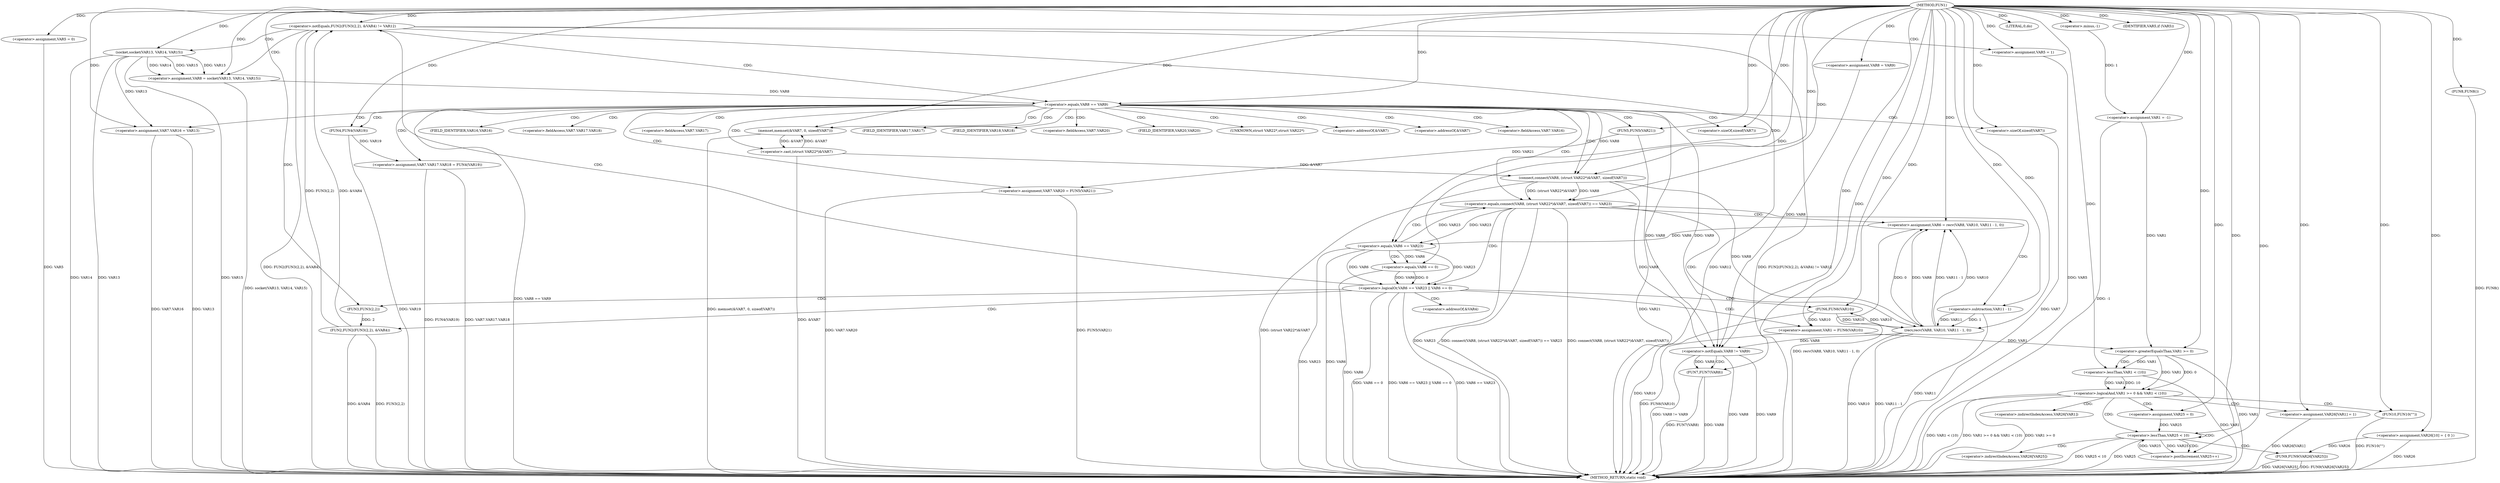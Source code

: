 digraph FUN1 {  
"1000100" [label = "(METHOD,FUN1)" ]
"1000262" [label = "(METHOD_RETURN,static void)" ]
"1000103" [label = "(<operator>.assignment,VAR1 = -1)" ]
"1000105" [label = "(<operator>.minus,-1)" ]
"1000112" [label = "(<operator>.assignment,VAR5 = 0)" ]
"1000118" [label = "(<operator>.assignment,VAR8 = VAR9)" ]
"1000125" [label = "(<operator>.notEquals,FUN2(FUN3(2,2), &VAR4) != VAR12)" ]
"1000126" [label = "(FUN2,FUN2(FUN3(2,2), &VAR4))" ]
"1000127" [label = "(FUN3,FUN3(2,2))" ]
"1000135" [label = "(<operator>.assignment,VAR5 = 1)" ]
"1000138" [label = "(<operator>.assignment,VAR8 = socket(VAR13, VAR14, VAR15))" ]
"1000140" [label = "(socket,socket(VAR13, VAR14, VAR15))" ]
"1000145" [label = "(<operator>.equals,VAR8 == VAR9)" ]
"1000150" [label = "(memset,memset(&VAR7, 0, sizeof(VAR7)))" ]
"1000154" [label = "(<operator>.sizeOf,sizeof(VAR7))" ]
"1000156" [label = "(<operator>.assignment,VAR7.VAR16 = VAR13)" ]
"1000161" [label = "(<operator>.assignment,VAR7.VAR17.VAR18 = FUN4(VAR19))" ]
"1000167" [label = "(FUN4,FUN4(VAR19))" ]
"1000169" [label = "(<operator>.assignment,VAR7.VAR20 = FUN5(VAR21))" ]
"1000173" [label = "(FUN5,FUN5(VAR21))" ]
"1000176" [label = "(<operator>.equals,connect(VAR8, (struct VAR22*)&VAR7, sizeof(VAR7)) == VAR23)" ]
"1000177" [label = "(connect,connect(VAR8, (struct VAR22*)&VAR7, sizeof(VAR7)))" ]
"1000179" [label = "(<operator>.cast,(struct VAR22*)&VAR7)" ]
"1000183" [label = "(<operator>.sizeOf,sizeof(VAR7))" ]
"1000188" [label = "(<operator>.assignment,VAR6 = recv(VAR8, VAR10, VAR11 - 1, 0))" ]
"1000190" [label = "(recv,recv(VAR8, VAR10, VAR11 - 1, 0))" ]
"1000193" [label = "(<operator>.subtraction,VAR11 - 1)" ]
"1000198" [label = "(<operator>.logicalOr,VAR6 == VAR23 || VAR6 == 0)" ]
"1000199" [label = "(<operator>.equals,VAR6 == VAR23)" ]
"1000202" [label = "(<operator>.equals,VAR6 == 0)" ]
"1000207" [label = "(<operator>.assignment,VAR1 = FUN6(VAR10))" ]
"1000209" [label = "(FUN6,FUN6(VAR10))" ]
"1000211" [label = "(LITERAL,0,do)" ]
"1000213" [label = "(<operator>.notEquals,VAR8 != VAR9)" ]
"1000217" [label = "(FUN7,FUN7(VAR8))" ]
"1000220" [label = "(IDENTIFIER,VAR5,if (VAR5))" ]
"1000222" [label = "(FUN8,FUN8())" ]
"1000228" [label = "(<operator>.assignment,VAR26[10] = { 0 })" ]
"1000231" [label = "(<operator>.logicalAnd,VAR1 >= 0 && VAR1 < (10))" ]
"1000232" [label = "(<operator>.greaterEqualsThan,VAR1 >= 0)" ]
"1000235" [label = "(<operator>.lessThan,VAR1 < (10))" ]
"1000239" [label = "(<operator>.assignment,VAR26[VAR1] = 1)" ]
"1000245" [label = "(<operator>.assignment,VAR25 = 0)" ]
"1000248" [label = "(<operator>.lessThan,VAR25 < 10)" ]
"1000251" [label = "(<operator>.postIncrement,VAR25++)" ]
"1000254" [label = "(FUN9,FUN9(VAR26[VAR25]))" ]
"1000260" [label = "(FUN10,FUN10(\"\"))" ]
"1000130" [label = "(<operator>.addressOf,&VAR4)" ]
"1000151" [label = "(<operator>.addressOf,&VAR7)" ]
"1000157" [label = "(<operator>.fieldAccess,VAR7.VAR16)" ]
"1000159" [label = "(FIELD_IDENTIFIER,VAR16,VAR16)" ]
"1000162" [label = "(<operator>.fieldAccess,VAR7.VAR17.VAR18)" ]
"1000163" [label = "(<operator>.fieldAccess,VAR7.VAR17)" ]
"1000165" [label = "(FIELD_IDENTIFIER,VAR17,VAR17)" ]
"1000166" [label = "(FIELD_IDENTIFIER,VAR18,VAR18)" ]
"1000170" [label = "(<operator>.fieldAccess,VAR7.VAR20)" ]
"1000172" [label = "(FIELD_IDENTIFIER,VAR20,VAR20)" ]
"1000180" [label = "(UNKNOWN,struct VAR22*,struct VAR22*)" ]
"1000181" [label = "(<operator>.addressOf,&VAR7)" ]
"1000240" [label = "(<operator>.indirectIndexAccess,VAR26[VAR1])" ]
"1000255" [label = "(<operator>.indirectIndexAccess,VAR26[VAR25])" ]
  "1000140" -> "1000262"  [ label = "DDG: VAR14"] 
  "1000207" -> "1000262"  [ label = "DDG: FUN6(VAR10)"] 
  "1000176" -> "1000262"  [ label = "DDG: VAR23"] 
  "1000103" -> "1000262"  [ label = "DDG: -1"] 
  "1000179" -> "1000262"  [ label = "DDG: &VAR7"] 
  "1000161" -> "1000262"  [ label = "DDG: VAR7.VAR17.VAR18"] 
  "1000248" -> "1000262"  [ label = "DDG: VAR25 < 10"] 
  "1000167" -> "1000262"  [ label = "DDG: VAR19"] 
  "1000126" -> "1000262"  [ label = "DDG: &VAR4"] 
  "1000260" -> "1000262"  [ label = "DDG: FUN10(\"\")"] 
  "1000125" -> "1000262"  [ label = "DDG: FUN2(FUN3(2,2), &VAR4)"] 
  "1000125" -> "1000262"  [ label = "DDG: FUN2(FUN3(2,2), &VAR4) != VAR12"] 
  "1000193" -> "1000262"  [ label = "DDG: VAR11"] 
  "1000199" -> "1000262"  [ label = "DDG: VAR23"] 
  "1000209" -> "1000262"  [ label = "DDG: VAR10"] 
  "1000235" -> "1000262"  [ label = "DDG: VAR1"] 
  "1000232" -> "1000262"  [ label = "DDG: VAR1"] 
  "1000231" -> "1000262"  [ label = "DDG: VAR1 < (10)"] 
  "1000188" -> "1000262"  [ label = "DDG: recv(VAR8, VAR10, VAR11 - 1, 0)"] 
  "1000199" -> "1000262"  [ label = "DDG: VAR6"] 
  "1000156" -> "1000262"  [ label = "DDG: VAR7.VAR16"] 
  "1000177" -> "1000262"  [ label = "DDG: (struct VAR22*)&VAR7"] 
  "1000254" -> "1000262"  [ label = "DDG: VAR26[VAR25]"] 
  "1000239" -> "1000262"  [ label = "DDG: VAR26[VAR1]"] 
  "1000217" -> "1000262"  [ label = "DDG: FUN7(VAR8)"] 
  "1000156" -> "1000262"  [ label = "DDG: VAR13"] 
  "1000213" -> "1000262"  [ label = "DDG: VAR8"] 
  "1000254" -> "1000262"  [ label = "DDG: FUN9(VAR26[VAR25])"] 
  "1000125" -> "1000262"  [ label = "DDG: VAR12"] 
  "1000140" -> "1000262"  [ label = "DDG: VAR13"] 
  "1000138" -> "1000262"  [ label = "DDG: socket(VAR13, VAR14, VAR15)"] 
  "1000183" -> "1000262"  [ label = "DDG: VAR7"] 
  "1000228" -> "1000262"  [ label = "DDG: VAR26"] 
  "1000161" -> "1000262"  [ label = "DDG: FUN4(VAR19)"] 
  "1000217" -> "1000262"  [ label = "DDG: VAR8"] 
  "1000202" -> "1000262"  [ label = "DDG: VAR6"] 
  "1000222" -> "1000262"  [ label = "DDG: FUN8()"] 
  "1000176" -> "1000262"  [ label = "DDG: connect(VAR8, (struct VAR22*)&VAR7, sizeof(VAR7)) == VAR23"] 
  "1000126" -> "1000262"  [ label = "DDG: FUN3(2,2)"] 
  "1000231" -> "1000262"  [ label = "DDG: VAR1 >= 0 && VAR1 < (10)"] 
  "1000198" -> "1000262"  [ label = "DDG: VAR6 == VAR23"] 
  "1000231" -> "1000262"  [ label = "DDG: VAR1 >= 0"] 
  "1000213" -> "1000262"  [ label = "DDG: VAR8 != VAR9"] 
  "1000190" -> "1000262"  [ label = "DDG: VAR11 - 1"] 
  "1000112" -> "1000262"  [ label = "DDG: VAR5"] 
  "1000169" -> "1000262"  [ label = "DDG: FUN5(VAR21)"] 
  "1000140" -> "1000262"  [ label = "DDG: VAR15"] 
  "1000135" -> "1000262"  [ label = "DDG: VAR5"] 
  "1000145" -> "1000262"  [ label = "DDG: VAR8 == VAR9"] 
  "1000213" -> "1000262"  [ label = "DDG: VAR9"] 
  "1000176" -> "1000262"  [ label = "DDG: connect(VAR8, (struct VAR22*)&VAR7, sizeof(VAR7))"] 
  "1000169" -> "1000262"  [ label = "DDG: VAR7.VAR20"] 
  "1000150" -> "1000262"  [ label = "DDG: memset(&VAR7, 0, sizeof(VAR7))"] 
  "1000190" -> "1000262"  [ label = "DDG: VAR10"] 
  "1000173" -> "1000262"  [ label = "DDG: VAR21"] 
  "1000248" -> "1000262"  [ label = "DDG: VAR25"] 
  "1000198" -> "1000262"  [ label = "DDG: VAR6 == 0"] 
  "1000198" -> "1000262"  [ label = "DDG: VAR6 == VAR23 || VAR6 == 0"] 
  "1000105" -> "1000103"  [ label = "DDG: 1"] 
  "1000100" -> "1000103"  [ label = "DDG: "] 
  "1000100" -> "1000105"  [ label = "DDG: "] 
  "1000100" -> "1000112"  [ label = "DDG: "] 
  "1000100" -> "1000118"  [ label = "DDG: "] 
  "1000126" -> "1000125"  [ label = "DDG: FUN3(2,2)"] 
  "1000126" -> "1000125"  [ label = "DDG: &VAR4"] 
  "1000127" -> "1000126"  [ label = "DDG: 2"] 
  "1000100" -> "1000127"  [ label = "DDG: "] 
  "1000100" -> "1000125"  [ label = "DDG: "] 
  "1000100" -> "1000135"  [ label = "DDG: "] 
  "1000140" -> "1000138"  [ label = "DDG: VAR13"] 
  "1000140" -> "1000138"  [ label = "DDG: VAR14"] 
  "1000140" -> "1000138"  [ label = "DDG: VAR15"] 
  "1000100" -> "1000138"  [ label = "DDG: "] 
  "1000100" -> "1000140"  [ label = "DDG: "] 
  "1000138" -> "1000145"  [ label = "DDG: VAR8"] 
  "1000100" -> "1000145"  [ label = "DDG: "] 
  "1000179" -> "1000150"  [ label = "DDG: &VAR7"] 
  "1000100" -> "1000150"  [ label = "DDG: "] 
  "1000100" -> "1000154"  [ label = "DDG: "] 
  "1000140" -> "1000156"  [ label = "DDG: VAR13"] 
  "1000100" -> "1000156"  [ label = "DDG: "] 
  "1000167" -> "1000161"  [ label = "DDG: VAR19"] 
  "1000100" -> "1000167"  [ label = "DDG: "] 
  "1000173" -> "1000169"  [ label = "DDG: VAR21"] 
  "1000100" -> "1000173"  [ label = "DDG: "] 
  "1000177" -> "1000176"  [ label = "DDG: VAR8"] 
  "1000177" -> "1000176"  [ label = "DDG: (struct VAR22*)&VAR7"] 
  "1000145" -> "1000177"  [ label = "DDG: VAR8"] 
  "1000100" -> "1000177"  [ label = "DDG: "] 
  "1000179" -> "1000177"  [ label = "DDG: &VAR7"] 
  "1000150" -> "1000179"  [ label = "DDG: &VAR7"] 
  "1000100" -> "1000183"  [ label = "DDG: "] 
  "1000199" -> "1000176"  [ label = "DDG: VAR23"] 
  "1000100" -> "1000176"  [ label = "DDG: "] 
  "1000190" -> "1000188"  [ label = "DDG: VAR8"] 
  "1000190" -> "1000188"  [ label = "DDG: VAR10"] 
  "1000190" -> "1000188"  [ label = "DDG: VAR11 - 1"] 
  "1000190" -> "1000188"  [ label = "DDG: 0"] 
  "1000100" -> "1000188"  [ label = "DDG: "] 
  "1000177" -> "1000190"  [ label = "DDG: VAR8"] 
  "1000100" -> "1000190"  [ label = "DDG: "] 
  "1000209" -> "1000190"  [ label = "DDG: VAR10"] 
  "1000193" -> "1000190"  [ label = "DDG: VAR11"] 
  "1000193" -> "1000190"  [ label = "DDG: 1"] 
  "1000100" -> "1000193"  [ label = "DDG: "] 
  "1000199" -> "1000198"  [ label = "DDG: VAR6"] 
  "1000199" -> "1000198"  [ label = "DDG: VAR23"] 
  "1000188" -> "1000199"  [ label = "DDG: VAR6"] 
  "1000100" -> "1000199"  [ label = "DDG: "] 
  "1000176" -> "1000199"  [ label = "DDG: VAR23"] 
  "1000202" -> "1000198"  [ label = "DDG: VAR6"] 
  "1000202" -> "1000198"  [ label = "DDG: 0"] 
  "1000199" -> "1000202"  [ label = "DDG: VAR6"] 
  "1000100" -> "1000202"  [ label = "DDG: "] 
  "1000209" -> "1000207"  [ label = "DDG: VAR10"] 
  "1000100" -> "1000207"  [ label = "DDG: "] 
  "1000190" -> "1000209"  [ label = "DDG: VAR10"] 
  "1000100" -> "1000209"  [ label = "DDG: "] 
  "1000100" -> "1000211"  [ label = "DDG: "] 
  "1000177" -> "1000213"  [ label = "DDG: VAR8"] 
  "1000190" -> "1000213"  [ label = "DDG: VAR8"] 
  "1000118" -> "1000213"  [ label = "DDG: VAR8"] 
  "1000145" -> "1000213"  [ label = "DDG: VAR8"] 
  "1000100" -> "1000213"  [ label = "DDG: "] 
  "1000145" -> "1000213"  [ label = "DDG: VAR9"] 
  "1000213" -> "1000217"  [ label = "DDG: VAR8"] 
  "1000100" -> "1000217"  [ label = "DDG: "] 
  "1000100" -> "1000220"  [ label = "DDG: "] 
  "1000100" -> "1000222"  [ label = "DDG: "] 
  "1000100" -> "1000228"  [ label = "DDG: "] 
  "1000232" -> "1000231"  [ label = "DDG: VAR1"] 
  "1000232" -> "1000231"  [ label = "DDG: 0"] 
  "1000103" -> "1000232"  [ label = "DDG: VAR1"] 
  "1000207" -> "1000232"  [ label = "DDG: VAR1"] 
  "1000100" -> "1000232"  [ label = "DDG: "] 
  "1000235" -> "1000231"  [ label = "DDG: VAR1"] 
  "1000235" -> "1000231"  [ label = "DDG: 10"] 
  "1000232" -> "1000235"  [ label = "DDG: VAR1"] 
  "1000100" -> "1000235"  [ label = "DDG: "] 
  "1000100" -> "1000239"  [ label = "DDG: "] 
  "1000100" -> "1000245"  [ label = "DDG: "] 
  "1000251" -> "1000248"  [ label = "DDG: VAR25"] 
  "1000245" -> "1000248"  [ label = "DDG: VAR25"] 
  "1000100" -> "1000248"  [ label = "DDG: "] 
  "1000248" -> "1000251"  [ label = "DDG: VAR25"] 
  "1000100" -> "1000251"  [ label = "DDG: "] 
  "1000228" -> "1000254"  [ label = "DDG: VAR26"] 
  "1000100" -> "1000260"  [ label = "DDG: "] 
  "1000125" -> "1000145"  [ label = "CDG: "] 
  "1000125" -> "1000138"  [ label = "CDG: "] 
  "1000125" -> "1000135"  [ label = "CDG: "] 
  "1000125" -> "1000140"  [ label = "CDG: "] 
  "1000145" -> "1000156"  [ label = "CDG: "] 
  "1000145" -> "1000161"  [ label = "CDG: "] 
  "1000145" -> "1000150"  [ label = "CDG: "] 
  "1000145" -> "1000166"  [ label = "CDG: "] 
  "1000145" -> "1000180"  [ label = "CDG: "] 
  "1000145" -> "1000183"  [ label = "CDG: "] 
  "1000145" -> "1000165"  [ label = "CDG: "] 
  "1000145" -> "1000157"  [ label = "CDG: "] 
  "1000145" -> "1000167"  [ label = "CDG: "] 
  "1000145" -> "1000154"  [ label = "CDG: "] 
  "1000145" -> "1000151"  [ label = "CDG: "] 
  "1000145" -> "1000179"  [ label = "CDG: "] 
  "1000145" -> "1000176"  [ label = "CDG: "] 
  "1000145" -> "1000172"  [ label = "CDG: "] 
  "1000145" -> "1000169"  [ label = "CDG: "] 
  "1000145" -> "1000163"  [ label = "CDG: "] 
  "1000145" -> "1000159"  [ label = "CDG: "] 
  "1000145" -> "1000173"  [ label = "CDG: "] 
  "1000145" -> "1000170"  [ label = "CDG: "] 
  "1000145" -> "1000177"  [ label = "CDG: "] 
  "1000145" -> "1000162"  [ label = "CDG: "] 
  "1000145" -> "1000181"  [ label = "CDG: "] 
  "1000176" -> "1000199"  [ label = "CDG: "] 
  "1000176" -> "1000188"  [ label = "CDG: "] 
  "1000176" -> "1000190"  [ label = "CDG: "] 
  "1000176" -> "1000198"  [ label = "CDG: "] 
  "1000176" -> "1000193"  [ label = "CDG: "] 
  "1000198" -> "1000207"  [ label = "CDG: "] 
  "1000198" -> "1000209"  [ label = "CDG: "] 
  "1000198" -> "1000125"  [ label = "CDG: "] 
  "1000198" -> "1000127"  [ label = "CDG: "] 
  "1000198" -> "1000126"  [ label = "CDG: "] 
  "1000198" -> "1000130"  [ label = "CDG: "] 
  "1000199" -> "1000202"  [ label = "CDG: "] 
  "1000213" -> "1000217"  [ label = "CDG: "] 
  "1000231" -> "1000260"  [ label = "CDG: "] 
  "1000231" -> "1000248"  [ label = "CDG: "] 
  "1000231" -> "1000240"  [ label = "CDG: "] 
  "1000231" -> "1000245"  [ label = "CDG: "] 
  "1000231" -> "1000239"  [ label = "CDG: "] 
  "1000232" -> "1000235"  [ label = "CDG: "] 
  "1000248" -> "1000255"  [ label = "CDG: "] 
  "1000248" -> "1000251"  [ label = "CDG: "] 
  "1000248" -> "1000254"  [ label = "CDG: "] 
  "1000248" -> "1000248"  [ label = "CDG: "] 
}

